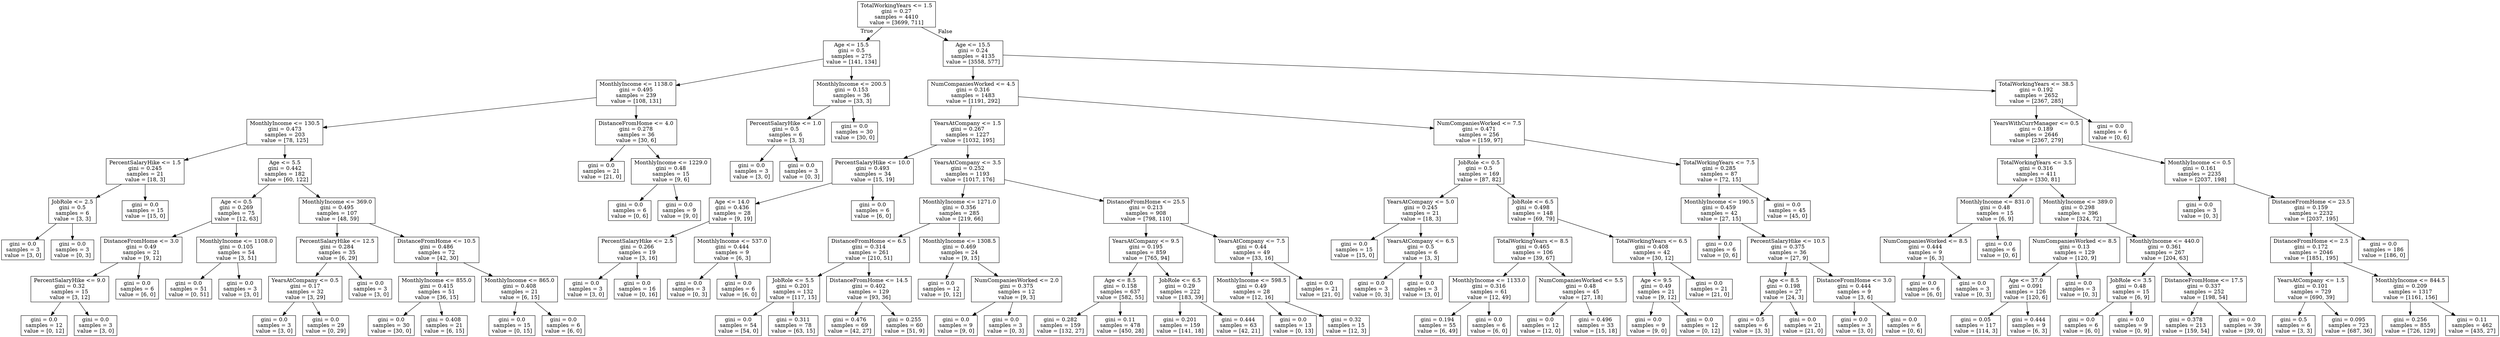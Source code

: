 digraph Tree {
node [shape=box] ;
0 [label="TotalWorkingYears <= 1.5\ngini = 0.27\nsamples = 4410\nvalue = [3699, 711]"] ;
1 [label="Age <= 15.5\ngini = 0.5\nsamples = 275\nvalue = [141, 134]"] ;
0 -> 1 [labeldistance=2.5, labelangle=45, headlabel="True"] ;
2 [label="MonthlyIncome <= 1138.0\ngini = 0.495\nsamples = 239\nvalue = [108, 131]"] ;
1 -> 2 ;
3 [label="MonthlyIncome <= 130.5\ngini = 0.473\nsamples = 203\nvalue = [78, 125]"] ;
2 -> 3 ;
4 [label="PercentSalaryHike <= 1.5\ngini = 0.245\nsamples = 21\nvalue = [18, 3]"] ;
3 -> 4 ;
5 [label="JobRole <= 2.5\ngini = 0.5\nsamples = 6\nvalue = [3, 3]"] ;
4 -> 5 ;
6 [label="gini = 0.0\nsamples = 3\nvalue = [3, 0]"] ;
5 -> 6 ;
7 [label="gini = 0.0\nsamples = 3\nvalue = [0, 3]"] ;
5 -> 7 ;
8 [label="gini = 0.0\nsamples = 15\nvalue = [15, 0]"] ;
4 -> 8 ;
9 [label="Age <= 5.5\ngini = 0.442\nsamples = 182\nvalue = [60, 122]"] ;
3 -> 9 ;
10 [label="Age <= 0.5\ngini = 0.269\nsamples = 75\nvalue = [12, 63]"] ;
9 -> 10 ;
11 [label="DistanceFromHome <= 3.0\ngini = 0.49\nsamples = 21\nvalue = [9, 12]"] ;
10 -> 11 ;
12 [label="PercentSalaryHike <= 9.0\ngini = 0.32\nsamples = 15\nvalue = [3, 12]"] ;
11 -> 12 ;
13 [label="gini = 0.0\nsamples = 12\nvalue = [0, 12]"] ;
12 -> 13 ;
14 [label="gini = 0.0\nsamples = 3\nvalue = [3, 0]"] ;
12 -> 14 ;
15 [label="gini = 0.0\nsamples = 6\nvalue = [6, 0]"] ;
11 -> 15 ;
16 [label="MonthlyIncome <= 1108.0\ngini = 0.105\nsamples = 54\nvalue = [3, 51]"] ;
10 -> 16 ;
17 [label="gini = 0.0\nsamples = 51\nvalue = [0, 51]"] ;
16 -> 17 ;
18 [label="gini = 0.0\nsamples = 3\nvalue = [3, 0]"] ;
16 -> 18 ;
19 [label="MonthlyIncome <= 369.0\ngini = 0.495\nsamples = 107\nvalue = [48, 59]"] ;
9 -> 19 ;
20 [label="PercentSalaryHike <= 12.5\ngini = 0.284\nsamples = 35\nvalue = [6, 29]"] ;
19 -> 20 ;
21 [label="YearsAtCompany <= 0.5\ngini = 0.17\nsamples = 32\nvalue = [3, 29]"] ;
20 -> 21 ;
22 [label="gini = 0.0\nsamples = 3\nvalue = [3, 0]"] ;
21 -> 22 ;
23 [label="gini = 0.0\nsamples = 29\nvalue = [0, 29]"] ;
21 -> 23 ;
24 [label="gini = 0.0\nsamples = 3\nvalue = [3, 0]"] ;
20 -> 24 ;
25 [label="DistanceFromHome <= 10.5\ngini = 0.486\nsamples = 72\nvalue = [42, 30]"] ;
19 -> 25 ;
26 [label="MonthlyIncome <= 855.0\ngini = 0.415\nsamples = 51\nvalue = [36, 15]"] ;
25 -> 26 ;
27 [label="gini = 0.0\nsamples = 30\nvalue = [30, 0]"] ;
26 -> 27 ;
28 [label="gini = 0.408\nsamples = 21\nvalue = [6, 15]"] ;
26 -> 28 ;
29 [label="MonthlyIncome <= 865.0\ngini = 0.408\nsamples = 21\nvalue = [6, 15]"] ;
25 -> 29 ;
30 [label="gini = 0.0\nsamples = 15\nvalue = [0, 15]"] ;
29 -> 30 ;
31 [label="gini = 0.0\nsamples = 6\nvalue = [6, 0]"] ;
29 -> 31 ;
32 [label="DistanceFromHome <= 4.0\ngini = 0.278\nsamples = 36\nvalue = [30, 6]"] ;
2 -> 32 ;
33 [label="gini = 0.0\nsamples = 21\nvalue = [21, 0]"] ;
32 -> 33 ;
34 [label="MonthlyIncome <= 1229.0\ngini = 0.48\nsamples = 15\nvalue = [9, 6]"] ;
32 -> 34 ;
35 [label="gini = 0.0\nsamples = 6\nvalue = [0, 6]"] ;
34 -> 35 ;
36 [label="gini = 0.0\nsamples = 9\nvalue = [9, 0]"] ;
34 -> 36 ;
37 [label="MonthlyIncome <= 200.5\ngini = 0.153\nsamples = 36\nvalue = [33, 3]"] ;
1 -> 37 ;
38 [label="PercentSalaryHike <= 1.0\ngini = 0.5\nsamples = 6\nvalue = [3, 3]"] ;
37 -> 38 ;
39 [label="gini = 0.0\nsamples = 3\nvalue = [3, 0]"] ;
38 -> 39 ;
40 [label="gini = 0.0\nsamples = 3\nvalue = [0, 3]"] ;
38 -> 40 ;
41 [label="gini = 0.0\nsamples = 30\nvalue = [30, 0]"] ;
37 -> 41 ;
42 [label="Age <= 15.5\ngini = 0.24\nsamples = 4135\nvalue = [3558, 577]"] ;
0 -> 42 [labeldistance=2.5, labelangle=-45, headlabel="False"] ;
43 [label="NumCompaniesWorked <= 4.5\ngini = 0.316\nsamples = 1483\nvalue = [1191, 292]"] ;
42 -> 43 ;
44 [label="YearsAtCompany <= 1.5\ngini = 0.267\nsamples = 1227\nvalue = [1032, 195]"] ;
43 -> 44 ;
45 [label="PercentSalaryHike <= 10.0\ngini = 0.493\nsamples = 34\nvalue = [15, 19]"] ;
44 -> 45 ;
46 [label="Age <= 14.0\ngini = 0.436\nsamples = 28\nvalue = [9, 19]"] ;
45 -> 46 ;
47 [label="PercentSalaryHike <= 2.5\ngini = 0.266\nsamples = 19\nvalue = [3, 16]"] ;
46 -> 47 ;
48 [label="gini = 0.0\nsamples = 3\nvalue = [3, 0]"] ;
47 -> 48 ;
49 [label="gini = 0.0\nsamples = 16\nvalue = [0, 16]"] ;
47 -> 49 ;
50 [label="MonthlyIncome <= 537.0\ngini = 0.444\nsamples = 9\nvalue = [6, 3]"] ;
46 -> 50 ;
51 [label="gini = 0.0\nsamples = 3\nvalue = [0, 3]"] ;
50 -> 51 ;
52 [label="gini = 0.0\nsamples = 6\nvalue = [6, 0]"] ;
50 -> 52 ;
53 [label="gini = 0.0\nsamples = 6\nvalue = [6, 0]"] ;
45 -> 53 ;
54 [label="YearsAtCompany <= 3.5\ngini = 0.252\nsamples = 1193\nvalue = [1017, 176]"] ;
44 -> 54 ;
55 [label="MonthlyIncome <= 1271.0\ngini = 0.356\nsamples = 285\nvalue = [219, 66]"] ;
54 -> 55 ;
56 [label="DistanceFromHome <= 6.5\ngini = 0.314\nsamples = 261\nvalue = [210, 51]"] ;
55 -> 56 ;
57 [label="JobRole <= 5.5\ngini = 0.201\nsamples = 132\nvalue = [117, 15]"] ;
56 -> 57 ;
58 [label="gini = 0.0\nsamples = 54\nvalue = [54, 0]"] ;
57 -> 58 ;
59 [label="gini = 0.311\nsamples = 78\nvalue = [63, 15]"] ;
57 -> 59 ;
60 [label="DistanceFromHome <= 14.5\ngini = 0.402\nsamples = 129\nvalue = [93, 36]"] ;
56 -> 60 ;
61 [label="gini = 0.476\nsamples = 69\nvalue = [42, 27]"] ;
60 -> 61 ;
62 [label="gini = 0.255\nsamples = 60\nvalue = [51, 9]"] ;
60 -> 62 ;
63 [label="MonthlyIncome <= 1308.5\ngini = 0.469\nsamples = 24\nvalue = [9, 15]"] ;
55 -> 63 ;
64 [label="gini = 0.0\nsamples = 12\nvalue = [0, 12]"] ;
63 -> 64 ;
65 [label="NumCompaniesWorked <= 2.0\ngini = 0.375\nsamples = 12\nvalue = [9, 3]"] ;
63 -> 65 ;
66 [label="gini = 0.0\nsamples = 9\nvalue = [9, 0]"] ;
65 -> 66 ;
67 [label="gini = 0.0\nsamples = 3\nvalue = [0, 3]"] ;
65 -> 67 ;
68 [label="DistanceFromHome <= 25.5\ngini = 0.213\nsamples = 908\nvalue = [798, 110]"] ;
54 -> 68 ;
69 [label="YearsAtCompany <= 9.5\ngini = 0.195\nsamples = 859\nvalue = [765, 94]"] ;
68 -> 69 ;
70 [label="Age <= 8.5\ngini = 0.158\nsamples = 637\nvalue = [582, 55]"] ;
69 -> 70 ;
71 [label="gini = 0.282\nsamples = 159\nvalue = [132, 27]"] ;
70 -> 71 ;
72 [label="gini = 0.11\nsamples = 478\nvalue = [450, 28]"] ;
70 -> 72 ;
73 [label="JobRole <= 6.5\ngini = 0.29\nsamples = 222\nvalue = [183, 39]"] ;
69 -> 73 ;
74 [label="gini = 0.201\nsamples = 159\nvalue = [141, 18]"] ;
73 -> 74 ;
75 [label="gini = 0.444\nsamples = 63\nvalue = [42, 21]"] ;
73 -> 75 ;
76 [label="YearsAtCompany <= 7.5\ngini = 0.44\nsamples = 49\nvalue = [33, 16]"] ;
68 -> 76 ;
77 [label="MonthlyIncome <= 598.5\ngini = 0.49\nsamples = 28\nvalue = [12, 16]"] ;
76 -> 77 ;
78 [label="gini = 0.0\nsamples = 13\nvalue = [0, 13]"] ;
77 -> 78 ;
79 [label="gini = 0.32\nsamples = 15\nvalue = [12, 3]"] ;
77 -> 79 ;
80 [label="gini = 0.0\nsamples = 21\nvalue = [21, 0]"] ;
76 -> 80 ;
81 [label="NumCompaniesWorked <= 7.5\ngini = 0.471\nsamples = 256\nvalue = [159, 97]"] ;
43 -> 81 ;
82 [label="JobRole <= 0.5\ngini = 0.5\nsamples = 169\nvalue = [87, 82]"] ;
81 -> 82 ;
83 [label="YearsAtCompany <= 5.0\ngini = 0.245\nsamples = 21\nvalue = [18, 3]"] ;
82 -> 83 ;
84 [label="gini = 0.0\nsamples = 15\nvalue = [15, 0]"] ;
83 -> 84 ;
85 [label="YearsAtCompany <= 6.5\ngini = 0.5\nsamples = 6\nvalue = [3, 3]"] ;
83 -> 85 ;
86 [label="gini = 0.0\nsamples = 3\nvalue = [0, 3]"] ;
85 -> 86 ;
87 [label="gini = 0.0\nsamples = 3\nvalue = [3, 0]"] ;
85 -> 87 ;
88 [label="JobRole <= 6.5\ngini = 0.498\nsamples = 148\nvalue = [69, 79]"] ;
82 -> 88 ;
89 [label="TotalWorkingYears <= 8.5\ngini = 0.465\nsamples = 106\nvalue = [39, 67]"] ;
88 -> 89 ;
90 [label="MonthlyIncome <= 1133.0\ngini = 0.316\nsamples = 61\nvalue = [12, 49]"] ;
89 -> 90 ;
91 [label="gini = 0.194\nsamples = 55\nvalue = [6, 49]"] ;
90 -> 91 ;
92 [label="gini = 0.0\nsamples = 6\nvalue = [6, 0]"] ;
90 -> 92 ;
93 [label="NumCompaniesWorked <= 5.5\ngini = 0.48\nsamples = 45\nvalue = [27, 18]"] ;
89 -> 93 ;
94 [label="gini = 0.0\nsamples = 12\nvalue = [12, 0]"] ;
93 -> 94 ;
95 [label="gini = 0.496\nsamples = 33\nvalue = [15, 18]"] ;
93 -> 95 ;
96 [label="TotalWorkingYears <= 6.5\ngini = 0.408\nsamples = 42\nvalue = [30, 12]"] ;
88 -> 96 ;
97 [label="Age <= 9.5\ngini = 0.49\nsamples = 21\nvalue = [9, 12]"] ;
96 -> 97 ;
98 [label="gini = 0.0\nsamples = 9\nvalue = [9, 0]"] ;
97 -> 98 ;
99 [label="gini = 0.0\nsamples = 12\nvalue = [0, 12]"] ;
97 -> 99 ;
100 [label="gini = 0.0\nsamples = 21\nvalue = [21, 0]"] ;
96 -> 100 ;
101 [label="TotalWorkingYears <= 7.5\ngini = 0.285\nsamples = 87\nvalue = [72, 15]"] ;
81 -> 101 ;
102 [label="MonthlyIncome <= 190.5\ngini = 0.459\nsamples = 42\nvalue = [27, 15]"] ;
101 -> 102 ;
103 [label="gini = 0.0\nsamples = 6\nvalue = [0, 6]"] ;
102 -> 103 ;
104 [label="PercentSalaryHike <= 10.5\ngini = 0.375\nsamples = 36\nvalue = [27, 9]"] ;
102 -> 104 ;
105 [label="Age <= 8.5\ngini = 0.198\nsamples = 27\nvalue = [24, 3]"] ;
104 -> 105 ;
106 [label="gini = 0.5\nsamples = 6\nvalue = [3, 3]"] ;
105 -> 106 ;
107 [label="gini = 0.0\nsamples = 21\nvalue = [21, 0]"] ;
105 -> 107 ;
108 [label="DistanceFromHome <= 3.0\ngini = 0.444\nsamples = 9\nvalue = [3, 6]"] ;
104 -> 108 ;
109 [label="gini = 0.0\nsamples = 3\nvalue = [3, 0]"] ;
108 -> 109 ;
110 [label="gini = 0.0\nsamples = 6\nvalue = [0, 6]"] ;
108 -> 110 ;
111 [label="gini = 0.0\nsamples = 45\nvalue = [45, 0]"] ;
101 -> 111 ;
112 [label="TotalWorkingYears <= 38.5\ngini = 0.192\nsamples = 2652\nvalue = [2367, 285]"] ;
42 -> 112 ;
113 [label="YearsWithCurrManager <= 0.5\ngini = 0.189\nsamples = 2646\nvalue = [2367, 279]"] ;
112 -> 113 ;
114 [label="TotalWorkingYears <= 3.5\ngini = 0.316\nsamples = 411\nvalue = [330, 81]"] ;
113 -> 114 ;
115 [label="MonthlyIncome <= 831.0\ngini = 0.48\nsamples = 15\nvalue = [6, 9]"] ;
114 -> 115 ;
116 [label="NumCompaniesWorked <= 8.5\ngini = 0.444\nsamples = 9\nvalue = [6, 3]"] ;
115 -> 116 ;
117 [label="gini = 0.0\nsamples = 6\nvalue = [6, 0]"] ;
116 -> 117 ;
118 [label="gini = 0.0\nsamples = 3\nvalue = [0, 3]"] ;
116 -> 118 ;
119 [label="gini = 0.0\nsamples = 6\nvalue = [0, 6]"] ;
115 -> 119 ;
120 [label="MonthlyIncome <= 389.0\ngini = 0.298\nsamples = 396\nvalue = [324, 72]"] ;
114 -> 120 ;
121 [label="NumCompaniesWorked <= 8.5\ngini = 0.13\nsamples = 129\nvalue = [120, 9]"] ;
120 -> 121 ;
122 [label="Age <= 37.0\ngini = 0.091\nsamples = 126\nvalue = [120, 6]"] ;
121 -> 122 ;
123 [label="gini = 0.05\nsamples = 117\nvalue = [114, 3]"] ;
122 -> 123 ;
124 [label="gini = 0.444\nsamples = 9\nvalue = [6, 3]"] ;
122 -> 124 ;
125 [label="gini = 0.0\nsamples = 3\nvalue = [0, 3]"] ;
121 -> 125 ;
126 [label="MonthlyIncome <= 440.0\ngini = 0.361\nsamples = 267\nvalue = [204, 63]"] ;
120 -> 126 ;
127 [label="JobRole <= 3.5\ngini = 0.48\nsamples = 15\nvalue = [6, 9]"] ;
126 -> 127 ;
128 [label="gini = 0.0\nsamples = 6\nvalue = [6, 0]"] ;
127 -> 128 ;
129 [label="gini = 0.0\nsamples = 9\nvalue = [0, 9]"] ;
127 -> 129 ;
130 [label="DistanceFromHome <= 17.5\ngini = 0.337\nsamples = 252\nvalue = [198, 54]"] ;
126 -> 130 ;
131 [label="gini = 0.378\nsamples = 213\nvalue = [159, 54]"] ;
130 -> 131 ;
132 [label="gini = 0.0\nsamples = 39\nvalue = [39, 0]"] ;
130 -> 132 ;
133 [label="MonthlyIncome <= 0.5\ngini = 0.161\nsamples = 2235\nvalue = [2037, 198]"] ;
113 -> 133 ;
134 [label="gini = 0.0\nsamples = 3\nvalue = [0, 3]"] ;
133 -> 134 ;
135 [label="DistanceFromHome <= 23.5\ngini = 0.159\nsamples = 2232\nvalue = [2037, 195]"] ;
133 -> 135 ;
136 [label="DistanceFromHome <= 2.5\ngini = 0.172\nsamples = 2046\nvalue = [1851, 195]"] ;
135 -> 136 ;
137 [label="YearsAtCompany <= 1.5\ngini = 0.101\nsamples = 729\nvalue = [690, 39]"] ;
136 -> 137 ;
138 [label="gini = 0.5\nsamples = 6\nvalue = [3, 3]"] ;
137 -> 138 ;
139 [label="gini = 0.095\nsamples = 723\nvalue = [687, 36]"] ;
137 -> 139 ;
140 [label="MonthlyIncome <= 844.5\ngini = 0.209\nsamples = 1317\nvalue = [1161, 156]"] ;
136 -> 140 ;
141 [label="gini = 0.256\nsamples = 855\nvalue = [726, 129]"] ;
140 -> 141 ;
142 [label="gini = 0.11\nsamples = 462\nvalue = [435, 27]"] ;
140 -> 142 ;
143 [label="gini = 0.0\nsamples = 186\nvalue = [186, 0]"] ;
135 -> 143 ;
144 [label="gini = 0.0\nsamples = 6\nvalue = [0, 6]"] ;
112 -> 144 ;
}